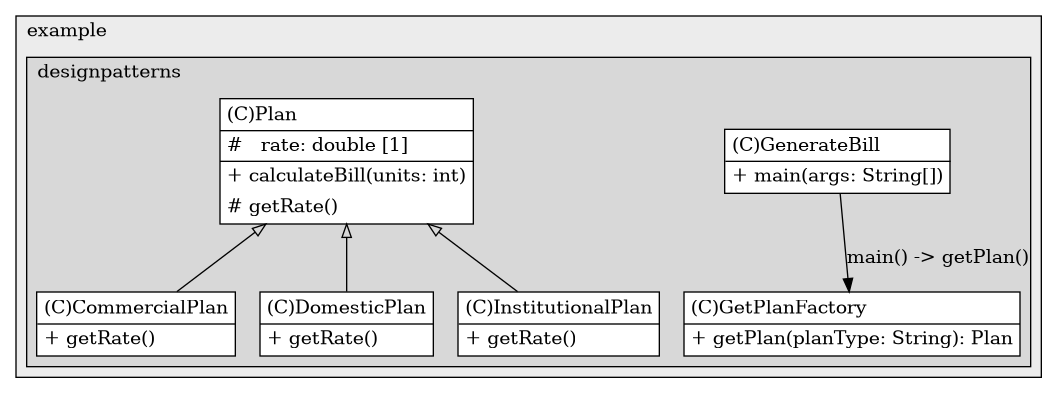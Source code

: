 @startuml

/' diagram meta data start
config=StructureConfiguration;
{
  "projectClassification": {
    "searchMode": "OpenProject", // OpenProject, AllProjects
    "includedProjects": "",
    "pathEndKeywords": "*.impl",
    "isClientPath": "",
    "isClientName": "",
    "isTestPath": "",
    "isTestName": "",
    "isMappingPath": "",
    "isMappingName": "",
    "isDataAccessPath": "",
    "isDataAccessName": "",
    "isDataStructurePath": "",
    "isDataStructureName": "",
    "isInterfaceStructuresPath": "",
    "isInterfaceStructuresName": "",
    "isEntryPointPath": "",
    "isEntryPointName": "",
    "treatFinalFieldsAsMandatory": false
  },
  "graphRestriction": {
    "classPackageExcludeFilter": "",
    "classPackageIncludeFilter": "",
    "classNameExcludeFilter": "",
    "classNameIncludeFilter": "",
    "methodNameExcludeFilter": "",
    "methodNameIncludeFilter": "",
    "removeByInheritance": "", // inheritance/annotation based filtering is done in a second step
    "removeByAnnotation": "",
    "removeByClassPackage": "", // cleanup the graph after inheritance/annotation based filtering is done
    "removeByClassName": "",
    "cutMappings": false,
    "cutEnum": true,
    "cutTests": true,
    "cutClient": true,
    "cutDataAccess": false,
    "cutInterfaceStructures": false,
    "cutDataStructures": false,
    "cutGetterAndSetter": true,
    "cutConstructors": true
  },
  "graphTraversal": {
    "forwardDepth": 6,
    "backwardDepth": 6,
    "classPackageExcludeFilter": "",
    "classPackageIncludeFilter": "",
    "classNameExcludeFilter": "",
    "classNameIncludeFilter": "",
    "methodNameExcludeFilter": "",
    "methodNameIncludeFilter": "",
    "hideMappings": false,
    "hideDataStructures": false,
    "hidePrivateMethods": true,
    "hideInterfaceCalls": true, // indirection: implementation -> interface (is hidden) -> implementation
    "onlyShowApplicationEntryPoints": false, // root node is included
    "useMethodCallsForStructureDiagram": "ForwardOnly" // ForwardOnly, BothDirections, No
  },
  "details": {
    "aggregation": "GroupByClass", // ByClass, GroupByClass, None
    "showClassGenericTypes": true,
    "showMethods": true,
    "showMethodParameterNames": true,
    "showMethodParameterTypes": true,
    "showMethodReturnType": true,
    "showPackageLevels": 2,
    "showDetailedClassStructure": true
  },
  "rootClass": "org.example.designpatterns.creational.factorymethod.electricitybill.GenerateBill",
  "extensionCallbackMethod": "" // qualified.class.name#methodName - signature: public static String method(String)
}
diagram meta data end '/



digraph g {
    rankdir="TB"
    splines=polyline
    

'nodes 
subgraph cluster_1322970774 { 
   	label=example
	labeljust=l
	fillcolor="#ececec"
	style=filled
   
   subgraph cluster_1611567195 { 
   	label=designpatterns
	labeljust=l
	fillcolor="#d8d8d8"
	style=filled
   
   CommercialPlan1471344144[
	label=<<TABLE BORDER="1" CELLBORDER="0" CELLPADDING="4" CELLSPACING="0">
<TR><TD ALIGN="LEFT" >(C)CommercialPlan</TD></TR>
<HR/>
<TR><TD ALIGN="LEFT" >+ getRate()</TD></TR>
</TABLE>>
	style=filled
	margin=0
	shape=plaintext
	fillcolor="#FFFFFF"
];

DomesticPlan1471344144[
	label=<<TABLE BORDER="1" CELLBORDER="0" CELLPADDING="4" CELLSPACING="0">
<TR><TD ALIGN="LEFT" >(C)DomesticPlan</TD></TR>
<HR/>
<TR><TD ALIGN="LEFT" >+ getRate()</TD></TR>
</TABLE>>
	style=filled
	margin=0
	shape=plaintext
	fillcolor="#FFFFFF"
];

GenerateBill1471344144[
	label=<<TABLE BORDER="1" CELLBORDER="0" CELLPADDING="4" CELLSPACING="0">
<TR><TD ALIGN="LEFT" >(C)GenerateBill</TD></TR>
<HR/>
<TR><TD ALIGN="LEFT" >+ main(args: String[])</TD></TR>
</TABLE>>
	style=filled
	margin=0
	shape=plaintext
	fillcolor="#FFFFFF"
];

GetPlanFactory1471344144[
	label=<<TABLE BORDER="1" CELLBORDER="0" CELLPADDING="4" CELLSPACING="0">
<TR><TD ALIGN="LEFT" >(C)GetPlanFactory</TD></TR>
<HR/>
<TR><TD ALIGN="LEFT" >+ getPlan(planType: String): Plan</TD></TR>
</TABLE>>
	style=filled
	margin=0
	shape=plaintext
	fillcolor="#FFFFFF"
];

InstitutionalPlan1471344144[
	label=<<TABLE BORDER="1" CELLBORDER="0" CELLPADDING="4" CELLSPACING="0">
<TR><TD ALIGN="LEFT" >(C)InstitutionalPlan</TD></TR>
<HR/>
<TR><TD ALIGN="LEFT" >+ getRate()</TD></TR>
</TABLE>>
	style=filled
	margin=0
	shape=plaintext
	fillcolor="#FFFFFF"
];

Plan1471344144[
	label=<<TABLE BORDER="1" CELLBORDER="0" CELLPADDING="4" CELLSPACING="0">
<TR><TD ALIGN="LEFT" >(C)Plan</TD></TR>
<HR/>
<TR><TD ALIGN="LEFT" >#   rate: double [1]</TD></TR>
<HR/>
<TR><TD ALIGN="LEFT" >+ calculateBill(units: int)</TD></TR>
<TR><TD ALIGN="LEFT" ># getRate()</TD></TR>
</TABLE>>
	style=filled
	margin=0
	shape=plaintext
	fillcolor="#FFFFFF"
];
} 
} 

'edges    
GenerateBill1471344144 -> GetPlanFactory1471344144[label="main() -> getPlan()"];
Plan1471344144 -> CommercialPlan1471344144[arrowhead=none, arrowtail=empty, dir=both];
Plan1471344144 -> DomesticPlan1471344144[arrowhead=none, arrowtail=empty, dir=both];
Plan1471344144 -> InstitutionalPlan1471344144[arrowhead=none, arrowtail=empty, dir=both];
    
}
@enduml